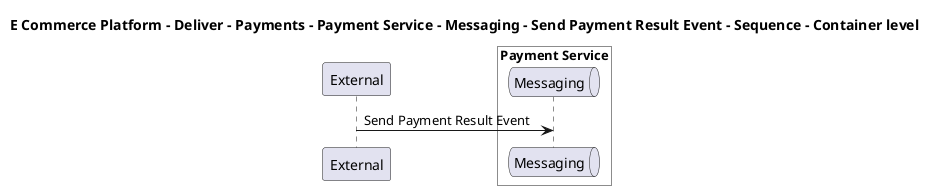 @startuml

title E Commerce Platform - Deliver - Payments - Payment Service - Messaging - Send Payment Result Event - Sequence - Container level

participant "External" as C4InterFlow.SoftwareSystems.ExternalSystem

box "Payment Service" #White
    queue "Messaging" as ECommercePlatform.Deliver.Payments.SoftwareSystems.PaymentService.Containers.Messaging
end box


C4InterFlow.SoftwareSystems.ExternalSystem -> ECommercePlatform.Deliver.Payments.SoftwareSystems.PaymentService.Containers.Messaging : Send Payment Result Event


@enduml

